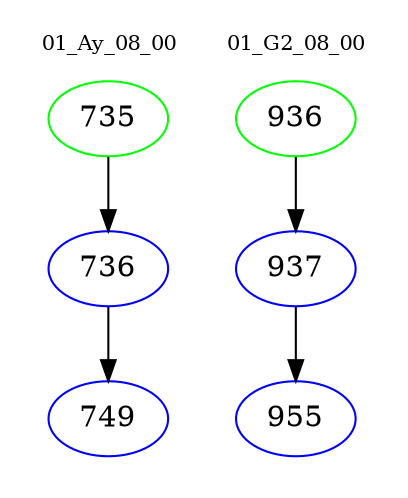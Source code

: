 digraph{
subgraph cluster_0 {
color = white
label = "01_Ay_08_00";
fontsize=10;
T0_735 [label="735", color="green"]
T0_735 -> T0_736 [color="black"]
T0_736 [label="736", color="blue"]
T0_736 -> T0_749 [color="black"]
T0_749 [label="749", color="blue"]
}
subgraph cluster_1 {
color = white
label = "01_G2_08_00";
fontsize=10;
T1_936 [label="936", color="green"]
T1_936 -> T1_937 [color="black"]
T1_937 [label="937", color="blue"]
T1_937 -> T1_955 [color="black"]
T1_955 [label="955", color="blue"]
}
}
